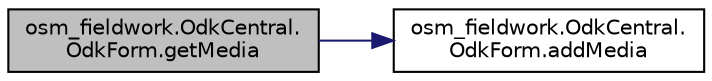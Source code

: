 digraph "osm_fieldwork.OdkCentral.OdkForm.getMedia"
{
 // LATEX_PDF_SIZE
  edge [fontname="Helvetica",fontsize="10",labelfontname="Helvetica",labelfontsize="10"];
  node [fontname="Helvetica",fontsize="10",shape=record];
  rankdir="LR";
  Node1 [label="osm_fieldwork.OdkCentral.\lOdkForm.getMedia",height=0.2,width=0.4,color="black", fillcolor="grey75", style="filled", fontcolor="black",tooltip=" "];
  Node1 -> Node2 [color="midnightblue",fontsize="10",style="solid",fontname="Helvetica"];
  Node2 [label="osm_fieldwork.OdkCentral.\lOdkForm.addMedia",height=0.2,width=0.4,color="black", fillcolor="white", style="filled",URL="$classosm__fieldwork_1_1OdkCentral_1_1OdkForm.html#aeae6be6da93bbe89b4f575bb206b3c80",tooltip=" "];
}
